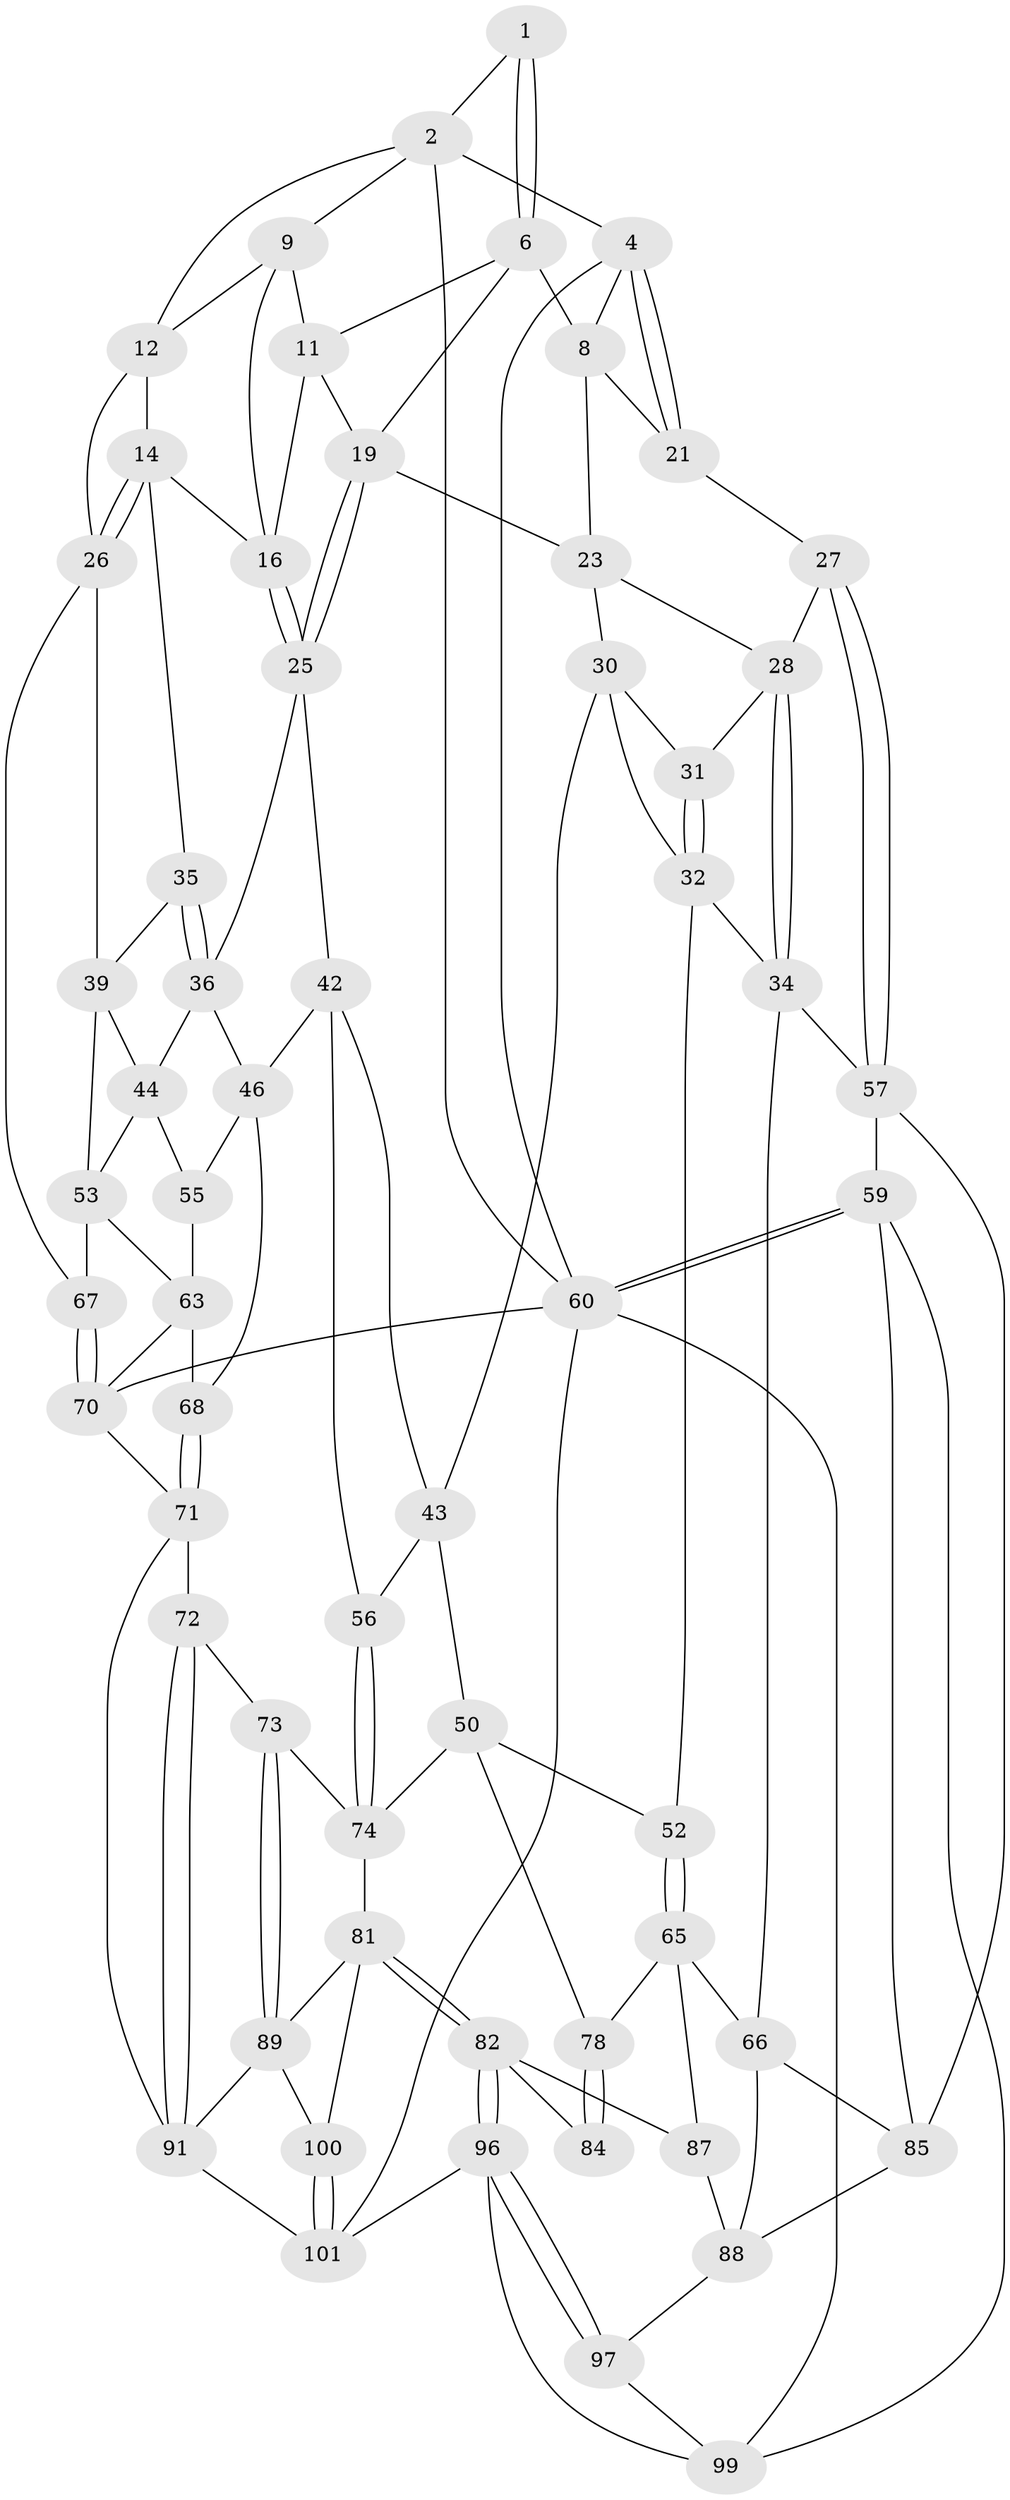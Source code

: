 // Generated by graph-tools (version 1.1) at 2025/24/03/03/25 07:24:40]
// undirected, 60 vertices, 133 edges
graph export_dot {
graph [start="1"]
  node [color=gray90,style=filled];
  1 [pos="+0.6561298819403558+0"];
  2 [pos="+0.8049575621135268+0",super="+3"];
  4 [pos="+0+0",super="+5"];
  6 [pos="+0.6129083973397977+0.12497028053351474",super="+7"];
  8 [pos="+0.41700092788577514+0.04810255529597224",super="+22"];
  9 [pos="+0.7870808710839043+0.001492882122665099",super="+10"];
  11 [pos="+0.6484794787309367+0.14448096806975863",super="+18"];
  12 [pos="+1+0",super="+13"];
  14 [pos="+0.895635077567034+0.19667605328863091",super="+15"];
  16 [pos="+0.761355559573911+0.1991376385689711",super="+17"];
  19 [pos="+0.6010318641876643+0.3051648433109037",super="+20"];
  21 [pos="+0+0"];
  23 [pos="+0.46090263400668713+0.274786978792198",super="+24"];
  25 [pos="+0.6058143419764797+0.3145209649961894",super="+37"];
  26 [pos="+1+0.32792917966620444",super="+38"];
  27 [pos="+0+0.060919234975762376"];
  28 [pos="+0.16766771182325638+0.29395239199032025",super="+29"];
  30 [pos="+0.4125745328425234+0.321663990035235",super="+41"];
  31 [pos="+0.3080755365732668+0.17637168046491322"];
  32 [pos="+0.38137722267598345+0.40836091350258275",super="+33"];
  34 [pos="+0.19421837169724768+0.399116339038901",super="+61"];
  35 [pos="+0.8396566591496201+0.3167028587634406"];
  36 [pos="+0.6864909784556951+0.3546873154848436",super="+45"];
  39 [pos="+1+0.3827838486081431",super="+40"];
  42 [pos="+0.5567347811511499+0.3848936420753187",super="+48"];
  43 [pos="+0.4509274572297792+0.4304619719390374",super="+49"];
  44 [pos="+0.8214941269757975+0.4689826533138833",super="+54"];
  46 [pos="+0.6860197635932246+0.527388874667061",super="+47"];
  50 [pos="+0.40922569992765695+0.6007947132793041",super="+51"];
  52 [pos="+0.2583974399185749+0.5495965516300693"];
  53 [pos="+0.9162876898034197+0.4913025377222477",super="+62"];
  55 [pos="+0.8273397362369217+0.4821415808550095"];
  56 [pos="+0.5571857003171519+0.5921589287372508"];
  57 [pos="+0+0.5755368203224891",super="+58"];
  59 [pos="+0+0.835829237760824",super="+98"];
  60 [pos="+0+1",super="+69"];
  63 [pos="+0.895286072514903+0.6031455210367088",super="+64"];
  65 [pos="+0.17648256703269063+0.6387018318005353",super="+80"];
  66 [pos="+0.10069768392264061+0.6273173470533986",super="+86"];
  67 [pos="+1+0.7383514868470855"];
  68 [pos="+0.7574106727949941+0.6585370513579255"];
  70 [pos="+1+0.9547210386924699",super="+75"];
  71 [pos="+0.7545729735194129+0.7168377379882621",super="+76"];
  72 [pos="+0.5893641883276615+0.7332730093417961"];
  73 [pos="+0.5805784042707971+0.7330090730044723"];
  74 [pos="+0.5684466705878837+0.7244071969109435",super="+77"];
  78 [pos="+0.34121543953790084+0.6113974186398228",super="+79"];
  81 [pos="+0.39499240648570966+0.8221589686851186",super="+90"];
  82 [pos="+0.3394689267739355+0.8372426540035397",super="+83"];
  84 [pos="+0.32889809312263885+0.793944907211432"];
  85 [pos="+0+0.6415842787001441",super="+95"];
  87 [pos="+0.1993726184674336+0.7774355113761537"];
  88 [pos="+0.17032607681262105+0.7923148297353363",super="+94"];
  89 [pos="+0.5609051454543185+0.8745687546344245",super="+92"];
  91 [pos="+0.6994717814367286+0.9388557038503902",super="+93"];
  96 [pos="+0.304809186472654+0.9689620366136098",super="+102"];
  97 [pos="+0.12090670050407966+0.9096644903906476"];
  99 [pos="+0.09604752621810977+0.9416034017558139",super="+103"];
  100 [pos="+0.45404010121389143+1"];
  101 [pos="+0.4521613042352552+1",super="+104"];
  1 -- 2;
  1 -- 6;
  1 -- 6;
  2 -- 9;
  2 -- 4;
  2 -- 12;
  2 -- 60;
  4 -- 21;
  4 -- 21;
  4 -- 60;
  4 -- 8;
  6 -- 11;
  6 -- 8;
  6 -- 19;
  8 -- 21;
  8 -- 23;
  9 -- 16;
  9 -- 11;
  9 -- 12;
  11 -- 16;
  11 -- 19;
  12 -- 26;
  12 -- 14;
  14 -- 26;
  14 -- 26;
  14 -- 16;
  14 -- 35;
  16 -- 25;
  16 -- 25;
  19 -- 25;
  19 -- 25;
  19 -- 23;
  21 -- 27;
  23 -- 30;
  23 -- 28;
  25 -- 42;
  25 -- 36;
  26 -- 67;
  26 -- 39;
  27 -- 28;
  27 -- 57;
  27 -- 57;
  28 -- 34;
  28 -- 34;
  28 -- 31;
  30 -- 31;
  30 -- 32;
  30 -- 43;
  31 -- 32;
  31 -- 32;
  32 -- 34;
  32 -- 52;
  34 -- 57;
  34 -- 66;
  35 -- 36;
  35 -- 36;
  35 -- 39;
  36 -- 46;
  36 -- 44;
  39 -- 53;
  39 -- 44;
  42 -- 43;
  42 -- 56;
  42 -- 46;
  43 -- 56;
  43 -- 50;
  44 -- 53;
  44 -- 55;
  46 -- 55;
  46 -- 68;
  50 -- 74;
  50 -- 52;
  50 -- 78;
  52 -- 65;
  52 -- 65;
  53 -- 67;
  53 -- 63;
  55 -- 63;
  56 -- 74;
  56 -- 74;
  57 -- 59;
  57 -- 85;
  59 -- 60;
  59 -- 60;
  59 -- 99;
  59 -- 85;
  60 -- 99;
  60 -- 101;
  60 -- 70;
  63 -- 68;
  63 -- 70;
  65 -- 66;
  65 -- 87;
  65 -- 78;
  66 -- 88;
  66 -- 85;
  67 -- 70;
  67 -- 70;
  68 -- 71;
  68 -- 71;
  70 -- 71;
  71 -- 72;
  71 -- 91;
  72 -- 73;
  72 -- 91;
  72 -- 91;
  73 -- 74;
  73 -- 89;
  73 -- 89;
  74 -- 81;
  78 -- 84 [weight=2];
  78 -- 84;
  81 -- 82;
  81 -- 82;
  81 -- 89;
  81 -- 100;
  82 -- 96;
  82 -- 96;
  82 -- 84;
  82 -- 87;
  85 -- 88;
  87 -- 88;
  88 -- 97;
  89 -- 91;
  89 -- 100;
  91 -- 101;
  96 -- 97;
  96 -- 97;
  96 -- 99;
  96 -- 101;
  97 -- 99;
  100 -- 101;
  100 -- 101;
}
